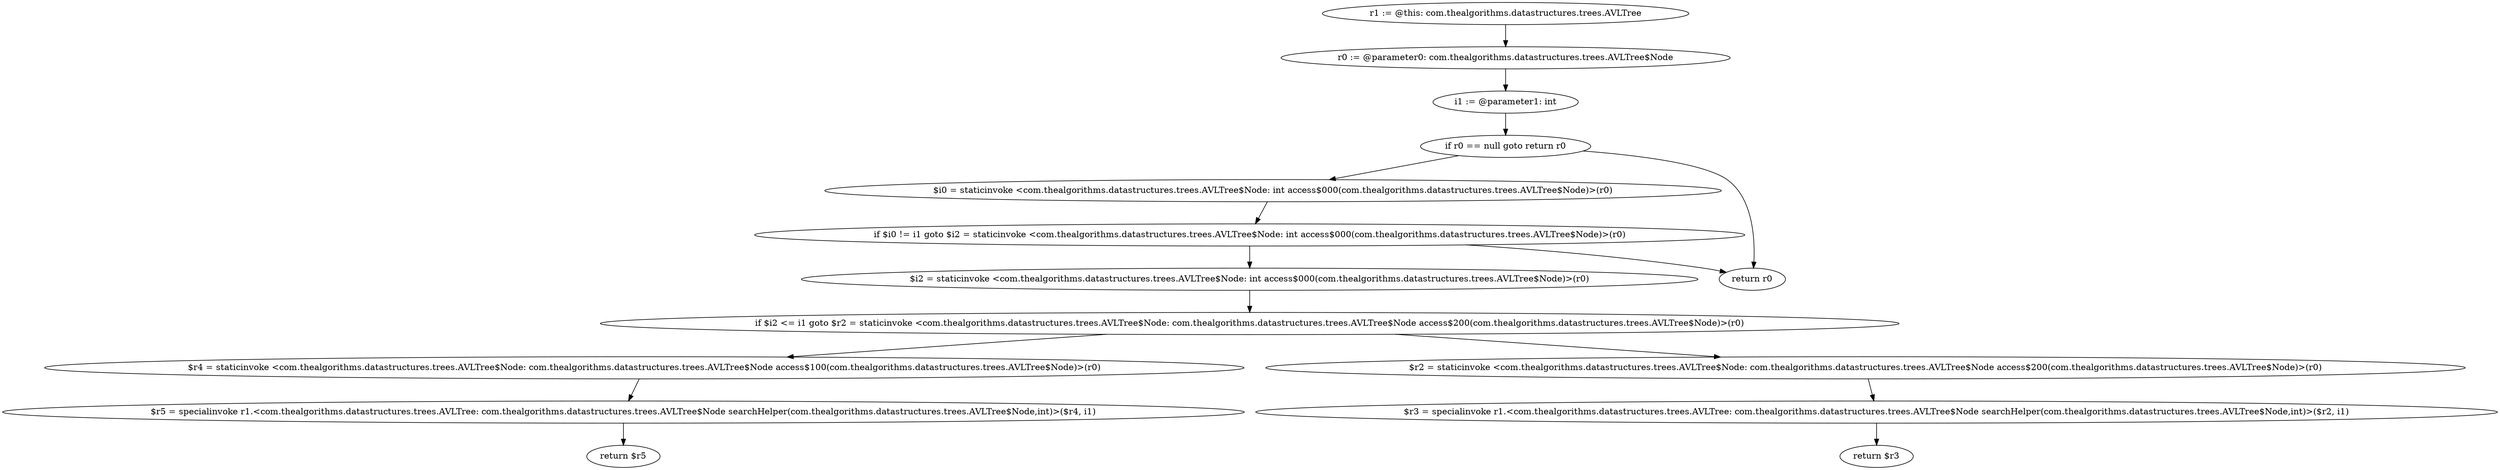 digraph "unitGraph" {
    "r1 := @this: com.thealgorithms.datastructures.trees.AVLTree"
    "r0 := @parameter0: com.thealgorithms.datastructures.trees.AVLTree$Node"
    "i1 := @parameter1: int"
    "if r0 == null goto return r0"
    "$i0 = staticinvoke <com.thealgorithms.datastructures.trees.AVLTree$Node: int access$000(com.thealgorithms.datastructures.trees.AVLTree$Node)>(r0)"
    "if $i0 != i1 goto $i2 = staticinvoke <com.thealgorithms.datastructures.trees.AVLTree$Node: int access$000(com.thealgorithms.datastructures.trees.AVLTree$Node)>(r0)"
    "return r0"
    "$i2 = staticinvoke <com.thealgorithms.datastructures.trees.AVLTree$Node: int access$000(com.thealgorithms.datastructures.trees.AVLTree$Node)>(r0)"
    "if $i2 <= i1 goto $r2 = staticinvoke <com.thealgorithms.datastructures.trees.AVLTree$Node: com.thealgorithms.datastructures.trees.AVLTree$Node access$200(com.thealgorithms.datastructures.trees.AVLTree$Node)>(r0)"
    "$r4 = staticinvoke <com.thealgorithms.datastructures.trees.AVLTree$Node: com.thealgorithms.datastructures.trees.AVLTree$Node access$100(com.thealgorithms.datastructures.trees.AVLTree$Node)>(r0)"
    "$r5 = specialinvoke r1.<com.thealgorithms.datastructures.trees.AVLTree: com.thealgorithms.datastructures.trees.AVLTree$Node searchHelper(com.thealgorithms.datastructures.trees.AVLTree$Node,int)>($r4, i1)"
    "return $r5"
    "$r2 = staticinvoke <com.thealgorithms.datastructures.trees.AVLTree$Node: com.thealgorithms.datastructures.trees.AVLTree$Node access$200(com.thealgorithms.datastructures.trees.AVLTree$Node)>(r0)"
    "$r3 = specialinvoke r1.<com.thealgorithms.datastructures.trees.AVLTree: com.thealgorithms.datastructures.trees.AVLTree$Node searchHelper(com.thealgorithms.datastructures.trees.AVLTree$Node,int)>($r2, i1)"
    "return $r3"
    "r1 := @this: com.thealgorithms.datastructures.trees.AVLTree"->"r0 := @parameter0: com.thealgorithms.datastructures.trees.AVLTree$Node";
    "r0 := @parameter0: com.thealgorithms.datastructures.trees.AVLTree$Node"->"i1 := @parameter1: int";
    "i1 := @parameter1: int"->"if r0 == null goto return r0";
    "if r0 == null goto return r0"->"$i0 = staticinvoke <com.thealgorithms.datastructures.trees.AVLTree$Node: int access$000(com.thealgorithms.datastructures.trees.AVLTree$Node)>(r0)";
    "if r0 == null goto return r0"->"return r0";
    "$i0 = staticinvoke <com.thealgorithms.datastructures.trees.AVLTree$Node: int access$000(com.thealgorithms.datastructures.trees.AVLTree$Node)>(r0)"->"if $i0 != i1 goto $i2 = staticinvoke <com.thealgorithms.datastructures.trees.AVLTree$Node: int access$000(com.thealgorithms.datastructures.trees.AVLTree$Node)>(r0)";
    "if $i0 != i1 goto $i2 = staticinvoke <com.thealgorithms.datastructures.trees.AVLTree$Node: int access$000(com.thealgorithms.datastructures.trees.AVLTree$Node)>(r0)"->"return r0";
    "if $i0 != i1 goto $i2 = staticinvoke <com.thealgorithms.datastructures.trees.AVLTree$Node: int access$000(com.thealgorithms.datastructures.trees.AVLTree$Node)>(r0)"->"$i2 = staticinvoke <com.thealgorithms.datastructures.trees.AVLTree$Node: int access$000(com.thealgorithms.datastructures.trees.AVLTree$Node)>(r0)";
    "$i2 = staticinvoke <com.thealgorithms.datastructures.trees.AVLTree$Node: int access$000(com.thealgorithms.datastructures.trees.AVLTree$Node)>(r0)"->"if $i2 <= i1 goto $r2 = staticinvoke <com.thealgorithms.datastructures.trees.AVLTree$Node: com.thealgorithms.datastructures.trees.AVLTree$Node access$200(com.thealgorithms.datastructures.trees.AVLTree$Node)>(r0)";
    "if $i2 <= i1 goto $r2 = staticinvoke <com.thealgorithms.datastructures.trees.AVLTree$Node: com.thealgorithms.datastructures.trees.AVLTree$Node access$200(com.thealgorithms.datastructures.trees.AVLTree$Node)>(r0)"->"$r4 = staticinvoke <com.thealgorithms.datastructures.trees.AVLTree$Node: com.thealgorithms.datastructures.trees.AVLTree$Node access$100(com.thealgorithms.datastructures.trees.AVLTree$Node)>(r0)";
    "if $i2 <= i1 goto $r2 = staticinvoke <com.thealgorithms.datastructures.trees.AVLTree$Node: com.thealgorithms.datastructures.trees.AVLTree$Node access$200(com.thealgorithms.datastructures.trees.AVLTree$Node)>(r0)"->"$r2 = staticinvoke <com.thealgorithms.datastructures.trees.AVLTree$Node: com.thealgorithms.datastructures.trees.AVLTree$Node access$200(com.thealgorithms.datastructures.trees.AVLTree$Node)>(r0)";
    "$r4 = staticinvoke <com.thealgorithms.datastructures.trees.AVLTree$Node: com.thealgorithms.datastructures.trees.AVLTree$Node access$100(com.thealgorithms.datastructures.trees.AVLTree$Node)>(r0)"->"$r5 = specialinvoke r1.<com.thealgorithms.datastructures.trees.AVLTree: com.thealgorithms.datastructures.trees.AVLTree$Node searchHelper(com.thealgorithms.datastructures.trees.AVLTree$Node,int)>($r4, i1)";
    "$r5 = specialinvoke r1.<com.thealgorithms.datastructures.trees.AVLTree: com.thealgorithms.datastructures.trees.AVLTree$Node searchHelper(com.thealgorithms.datastructures.trees.AVLTree$Node,int)>($r4, i1)"->"return $r5";
    "$r2 = staticinvoke <com.thealgorithms.datastructures.trees.AVLTree$Node: com.thealgorithms.datastructures.trees.AVLTree$Node access$200(com.thealgorithms.datastructures.trees.AVLTree$Node)>(r0)"->"$r3 = specialinvoke r1.<com.thealgorithms.datastructures.trees.AVLTree: com.thealgorithms.datastructures.trees.AVLTree$Node searchHelper(com.thealgorithms.datastructures.trees.AVLTree$Node,int)>($r2, i1)";
    "$r3 = specialinvoke r1.<com.thealgorithms.datastructures.trees.AVLTree: com.thealgorithms.datastructures.trees.AVLTree$Node searchHelper(com.thealgorithms.datastructures.trees.AVLTree$Node,int)>($r2, i1)"->"return $r3";
}
